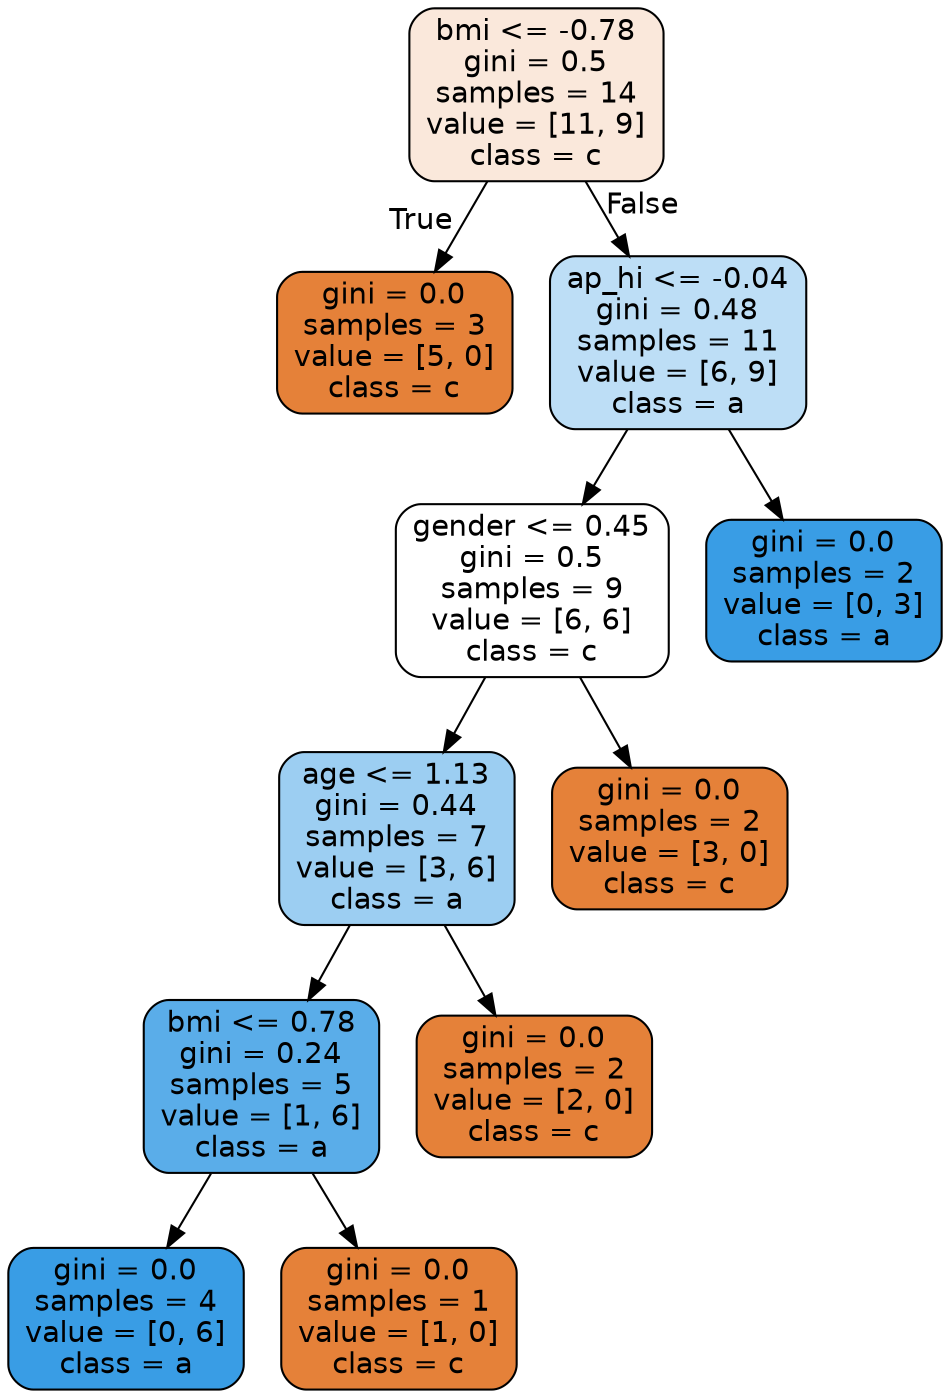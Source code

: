 digraph Tree {
node [shape=box, style="filled, rounded", color="black", fontname=helvetica] ;
edge [fontname=helvetica] ;
0 [label="bmi <= -0.78\ngini = 0.5\nsamples = 14\nvalue = [11, 9]\nclass = c", fillcolor="#fae8db"] ;
1 [label="gini = 0.0\nsamples = 3\nvalue = [5, 0]\nclass = c", fillcolor="#e58139"] ;
0 -> 1 [labeldistance=2.5, labelangle=45, headlabel="True"] ;
2 [label="ap_hi <= -0.04\ngini = 0.48\nsamples = 11\nvalue = [6, 9]\nclass = a", fillcolor="#bddef6"] ;
0 -> 2 [labeldistance=2.5, labelangle=-45, headlabel="False"] ;
3 [label="gender <= 0.45\ngini = 0.5\nsamples = 9\nvalue = [6, 6]\nclass = c", fillcolor="#ffffff"] ;
2 -> 3 ;
4 [label="age <= 1.13\ngini = 0.44\nsamples = 7\nvalue = [3, 6]\nclass = a", fillcolor="#9ccef2"] ;
3 -> 4 ;
5 [label="bmi <= 0.78\ngini = 0.24\nsamples = 5\nvalue = [1, 6]\nclass = a", fillcolor="#5aade9"] ;
4 -> 5 ;
6 [label="gini = 0.0\nsamples = 4\nvalue = [0, 6]\nclass = a", fillcolor="#399de5"] ;
5 -> 6 ;
7 [label="gini = 0.0\nsamples = 1\nvalue = [1, 0]\nclass = c", fillcolor="#e58139"] ;
5 -> 7 ;
8 [label="gini = 0.0\nsamples = 2\nvalue = [2, 0]\nclass = c", fillcolor="#e58139"] ;
4 -> 8 ;
9 [label="gini = 0.0\nsamples = 2\nvalue = [3, 0]\nclass = c", fillcolor="#e58139"] ;
3 -> 9 ;
10 [label="gini = 0.0\nsamples = 2\nvalue = [0, 3]\nclass = a", fillcolor="#399de5"] ;
2 -> 10 ;
}